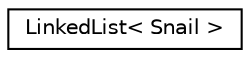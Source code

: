 digraph "Graphical Class Hierarchy"
{
  edge [fontname="Helvetica",fontsize="10",labelfontname="Helvetica",labelfontsize="10"];
  node [fontname="Helvetica",fontsize="10",shape=record];
  rankdir="LR";
  Node0 [label="LinkedList\< Snail \>",height=0.2,width=0.4,color="black", fillcolor="white", style="filled",URL="$class_linked_list.html"];
}
